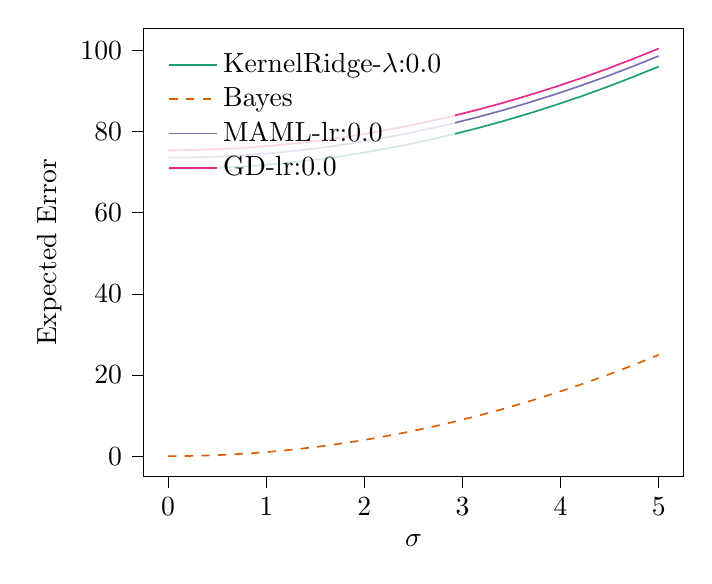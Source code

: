 % This file was created with tikzplotlib v0.10.1.
\begin{tikzpicture}

\definecolor{chocolate217952}{RGB}{217,95,2}
\definecolor{darkcyan27158119}{RGB}{27,158,119}
\definecolor{darkgray176}{RGB}{176,176,176}
\definecolor{deeppink23141138}{RGB}{231,41,138}
\definecolor{lightslategray117112179}{RGB}{117,112,179}

\begin{axis}[
legend cell align={left},
legend style={
  fill opacity=0.8,
  draw opacity=1,
  text opacity=1,
  at={(0.03,0.97)},
  anchor=north west,
  draw=none
},
tick align=outside,
tick pos=left,
x grid style={darkgray176},
xlabel={\(\displaystyle \sigma\)},
xmin=-0.25, xmax=5.25,
xtick style={color=black},
y grid style={darkgray176},
ylabel={Expected Error},
ymin=-5.022, ymax=105.471,
ytick style={color=black}
]
\addplot [semithick, darkcyan27158119]
table {%
0 70.778
0.263 70.852
0.526 71.066
0.789 71.419
1.053 71.911
1.316 72.543
1.579 73.314
1.842 74.225
2.105 75.275
2.368 76.465
2.632 77.794
2.895 79.262
3.158 80.87
3.421 82.618
3.684 84.504
3.947 86.531
4.211 88.696
4.474 91.001
4.737 93.446
5 96.03
};
\addlegendentry{KernelRidge-$\lambda$:0.0}
\addplot [semithick, chocolate217952, dashed]
table {%
0 0
0.263 0.069
0.526 0.277
0.789 0.622
1.053 1.106
1.316 1.729
1.579 2.489
1.842 3.388
2.105 4.425
2.368 5.601
2.632 6.914
2.895 8.366
3.158 9.957
3.421 11.685
3.684 13.552
3.947 15.557
4.211 17.701
4.474 19.982
4.737 22.402
5 24.961
};
\addlegendentry{Bayes}
\addplot [semithick, lightslategray117112179]
table {%
0 73.549
0.263 73.624
0.526 73.839
0.789 74.192
1.053 74.682
1.316 75.311
1.579 76.078
1.842 76.983
2.105 78.027
2.368 79.209
2.632 80.529
2.895 81.988
3.158 83.585
3.421 85.32
3.684 87.193
3.947 89.206
4.211 91.355
4.474 93.643
4.737 96.069
5 98.634
};
\addlegendentry{MAML-lr:0.0}
\addplot [semithick, deeppink23141138]
table {%
0 75.39
0.263 75.463
0.526 75.674
0.789 76.024
1.053 76.512
1.316 77.139
1.579 77.904
1.842 78.807
2.105 79.849
2.368 81.03
2.632 82.348
2.895 83.806
3.158 85.402
3.421 87.136
3.684 89.009
3.947 91.02
4.211 93.169
4.474 95.457
4.737 97.884
5 100.449
};
\addlegendentry{GD-lr:0.0}
\end{axis}

\end{tikzpicture}
